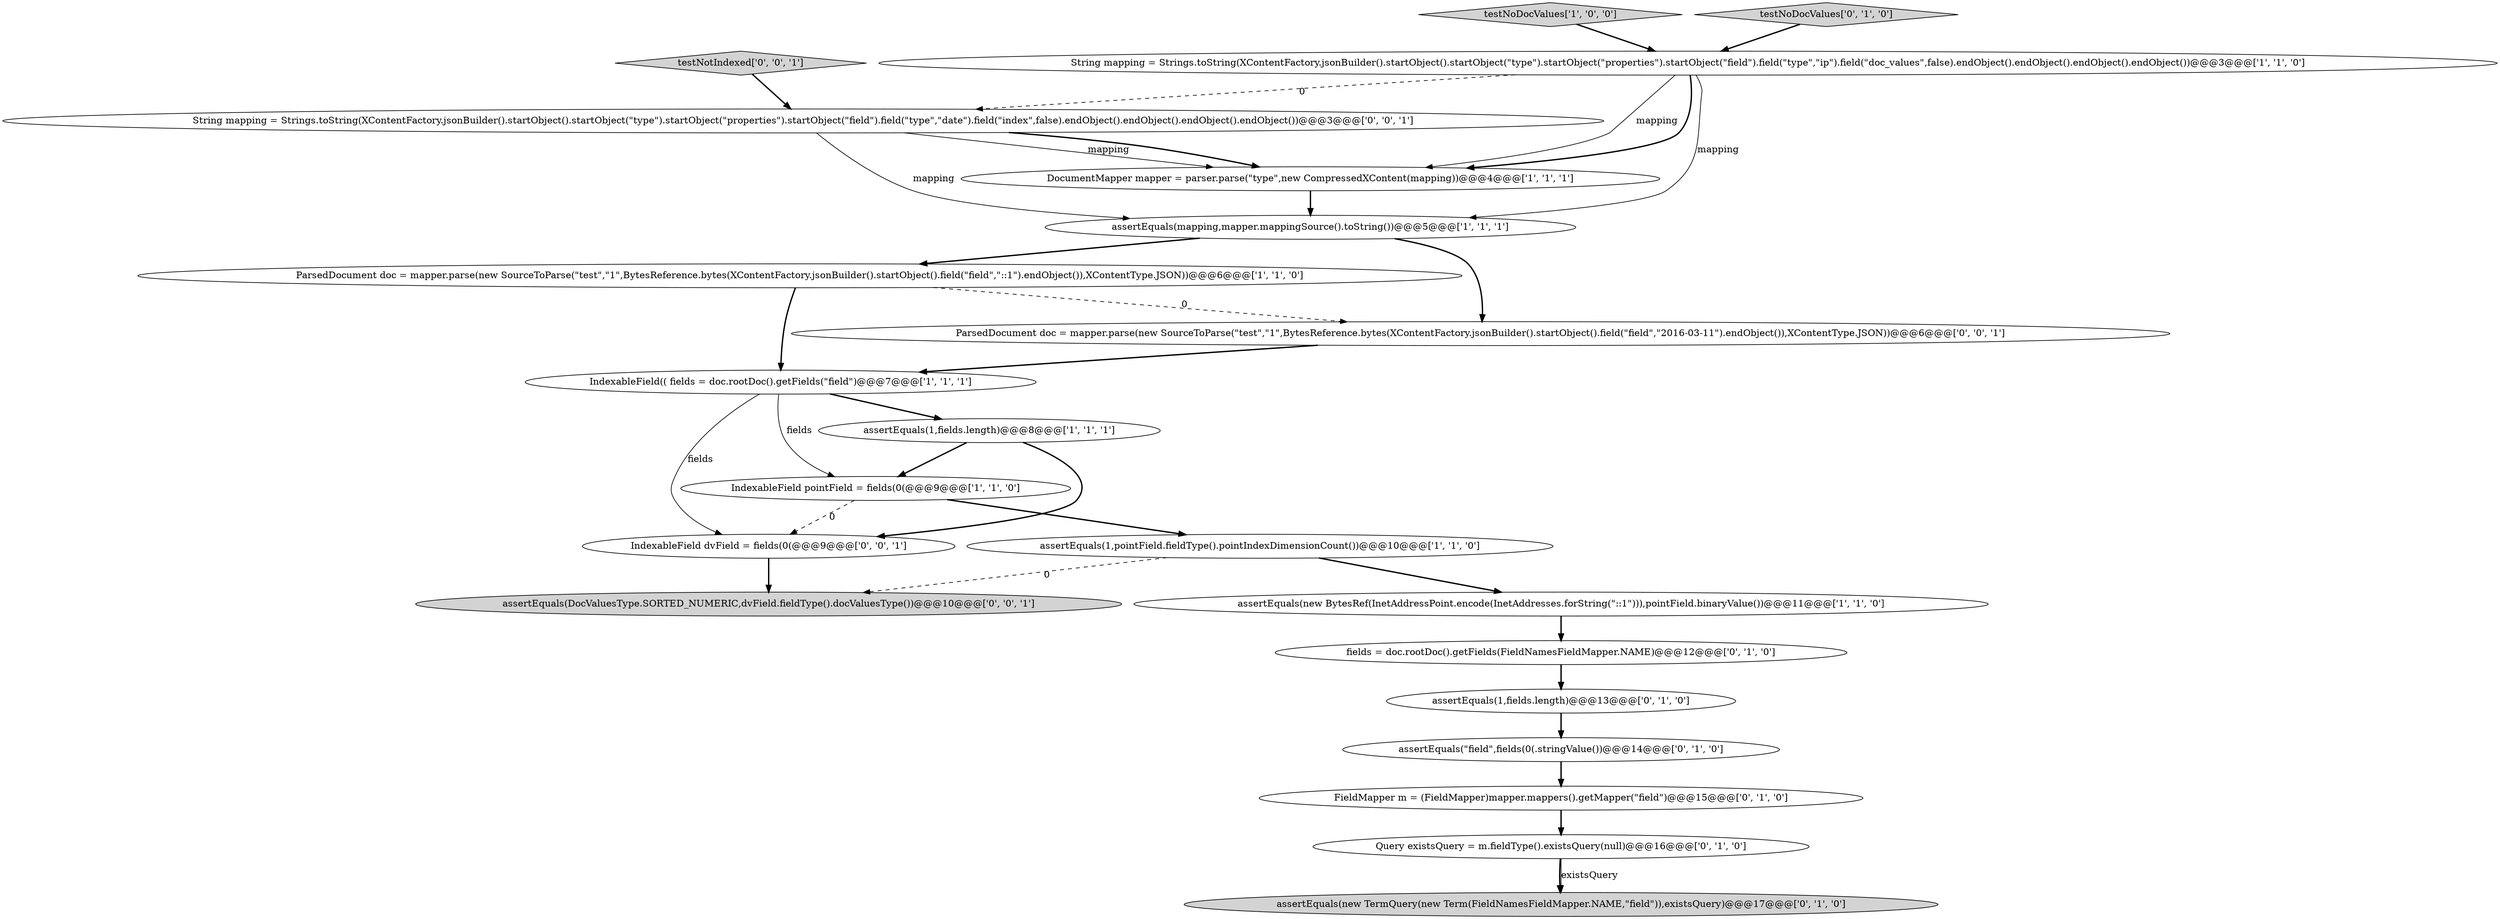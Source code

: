 digraph {
8 [style = filled, label = "String mapping = Strings.toString(XContentFactory.jsonBuilder().startObject().startObject(\"type\").startObject(\"properties\").startObject(\"field\").field(\"type\",\"ip\").field(\"doc_values\",false).endObject().endObject().endObject().endObject())@@@3@@@['1', '1', '0']", fillcolor = white, shape = ellipse image = "AAA0AAABBB1BBB"];
19 [style = filled, label = "testNotIndexed['0', '0', '1']", fillcolor = lightgray, shape = diamond image = "AAA0AAABBB3BBB"];
17 [style = filled, label = "IndexableField dvField = fields(0(@@@9@@@['0', '0', '1']", fillcolor = white, shape = ellipse image = "AAA0AAABBB3BBB"];
0 [style = filled, label = "testNoDocValues['1', '0', '0']", fillcolor = lightgray, shape = diamond image = "AAA0AAABBB1BBB"];
2 [style = filled, label = "DocumentMapper mapper = parser.parse(\"type\",new CompressedXContent(mapping))@@@4@@@['1', '1', '1']", fillcolor = white, shape = ellipse image = "AAA0AAABBB1BBB"];
20 [style = filled, label = "String mapping = Strings.toString(XContentFactory.jsonBuilder().startObject().startObject(\"type\").startObject(\"properties\").startObject(\"field\").field(\"type\",\"date\").field(\"index\",false).endObject().endObject().endObject().endObject())@@@3@@@['0', '0', '1']", fillcolor = white, shape = ellipse image = "AAA0AAABBB3BBB"];
10 [style = filled, label = "assertEquals(\"field\",fields(0(.stringValue())@@@14@@@['0', '1', '0']", fillcolor = white, shape = ellipse image = "AAA1AAABBB2BBB"];
15 [style = filled, label = "assertEquals(1,fields.length)@@@13@@@['0', '1', '0']", fillcolor = white, shape = ellipse image = "AAA1AAABBB2BBB"];
13 [style = filled, label = "assertEquals(new TermQuery(new Term(FieldNamesFieldMapper.NAME,\"field\")),existsQuery)@@@17@@@['0', '1', '0']", fillcolor = lightgray, shape = ellipse image = "AAA1AAABBB2BBB"];
3 [style = filled, label = "ParsedDocument doc = mapper.parse(new SourceToParse(\"test\",\"1\",BytesReference.bytes(XContentFactory.jsonBuilder().startObject().field(\"field\",\"::1\").endObject()),XContentType.JSON))@@@6@@@['1', '1', '0']", fillcolor = white, shape = ellipse image = "AAA0AAABBB1BBB"];
7 [style = filled, label = "assertEquals(mapping,mapper.mappingSource().toString())@@@5@@@['1', '1', '1']", fillcolor = white, shape = ellipse image = "AAA0AAABBB1BBB"];
9 [style = filled, label = "assertEquals(1,pointField.fieldType().pointIndexDimensionCount())@@@10@@@['1', '1', '0']", fillcolor = white, shape = ellipse image = "AAA0AAABBB1BBB"];
11 [style = filled, label = "testNoDocValues['0', '1', '0']", fillcolor = lightgray, shape = diamond image = "AAA0AAABBB2BBB"];
1 [style = filled, label = "IndexableField pointField = fields(0(@@@9@@@['1', '1', '0']", fillcolor = white, shape = ellipse image = "AAA0AAABBB1BBB"];
4 [style = filled, label = "IndexableField(( fields = doc.rootDoc().getFields(\"field\")@@@7@@@['1', '1', '1']", fillcolor = white, shape = ellipse image = "AAA0AAABBB1BBB"];
16 [style = filled, label = "Query existsQuery = m.fieldType().existsQuery(null)@@@16@@@['0', '1', '0']", fillcolor = white, shape = ellipse image = "AAA1AAABBB2BBB"];
12 [style = filled, label = "fields = doc.rootDoc().getFields(FieldNamesFieldMapper.NAME)@@@12@@@['0', '1', '0']", fillcolor = white, shape = ellipse image = "AAA1AAABBB2BBB"];
5 [style = filled, label = "assertEquals(1,fields.length)@@@8@@@['1', '1', '1']", fillcolor = white, shape = ellipse image = "AAA0AAABBB1BBB"];
21 [style = filled, label = "ParsedDocument doc = mapper.parse(new SourceToParse(\"test\",\"1\",BytesReference.bytes(XContentFactory.jsonBuilder().startObject().field(\"field\",\"2016-03-11\").endObject()),XContentType.JSON))@@@6@@@['0', '0', '1']", fillcolor = white, shape = ellipse image = "AAA0AAABBB3BBB"];
6 [style = filled, label = "assertEquals(new BytesRef(InetAddressPoint.encode(InetAddresses.forString(\"::1\"))),pointField.binaryValue())@@@11@@@['1', '1', '0']", fillcolor = white, shape = ellipse image = "AAA0AAABBB1BBB"];
18 [style = filled, label = "assertEquals(DocValuesType.SORTED_NUMERIC,dvField.fieldType().docValuesType())@@@10@@@['0', '0', '1']", fillcolor = lightgray, shape = ellipse image = "AAA0AAABBB3BBB"];
14 [style = filled, label = "FieldMapper m = (FieldMapper)mapper.mappers().getMapper(\"field\")@@@15@@@['0', '1', '0']", fillcolor = white, shape = ellipse image = "AAA1AAABBB2BBB"];
9->18 [style = dashed, label="0"];
8->7 [style = solid, label="mapping"];
1->9 [style = bold, label=""];
14->16 [style = bold, label=""];
2->7 [style = bold, label=""];
12->15 [style = bold, label=""];
5->1 [style = bold, label=""];
19->20 [style = bold, label=""];
4->5 [style = bold, label=""];
3->21 [style = dashed, label="0"];
8->2 [style = solid, label="mapping"];
20->7 [style = solid, label="mapping"];
0->8 [style = bold, label=""];
4->17 [style = solid, label="fields"];
16->13 [style = bold, label=""];
7->21 [style = bold, label=""];
8->20 [style = dashed, label="0"];
9->6 [style = bold, label=""];
7->3 [style = bold, label=""];
5->17 [style = bold, label=""];
8->2 [style = bold, label=""];
11->8 [style = bold, label=""];
4->1 [style = solid, label="fields"];
6->12 [style = bold, label=""];
20->2 [style = solid, label="mapping"];
16->13 [style = solid, label="existsQuery"];
20->2 [style = bold, label=""];
1->17 [style = dashed, label="0"];
21->4 [style = bold, label=""];
15->10 [style = bold, label=""];
10->14 [style = bold, label=""];
3->4 [style = bold, label=""];
17->18 [style = bold, label=""];
}
